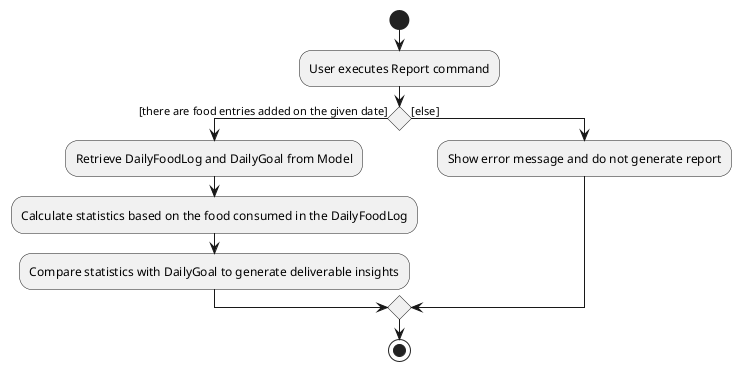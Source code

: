 @startuml
start
:User executes Report command;

if () then ([there are food entries added on the given date])
    :Retrieve DailyFoodLog and DailyGoal from Model;
    :Calculate statistics based on the food consumed in the DailyFoodLog;
    :Compare statistics with DailyGoal to generate deliverable insights;
else ([else])
    :Show error message and do not generate report;
endif
stop
@enduml
